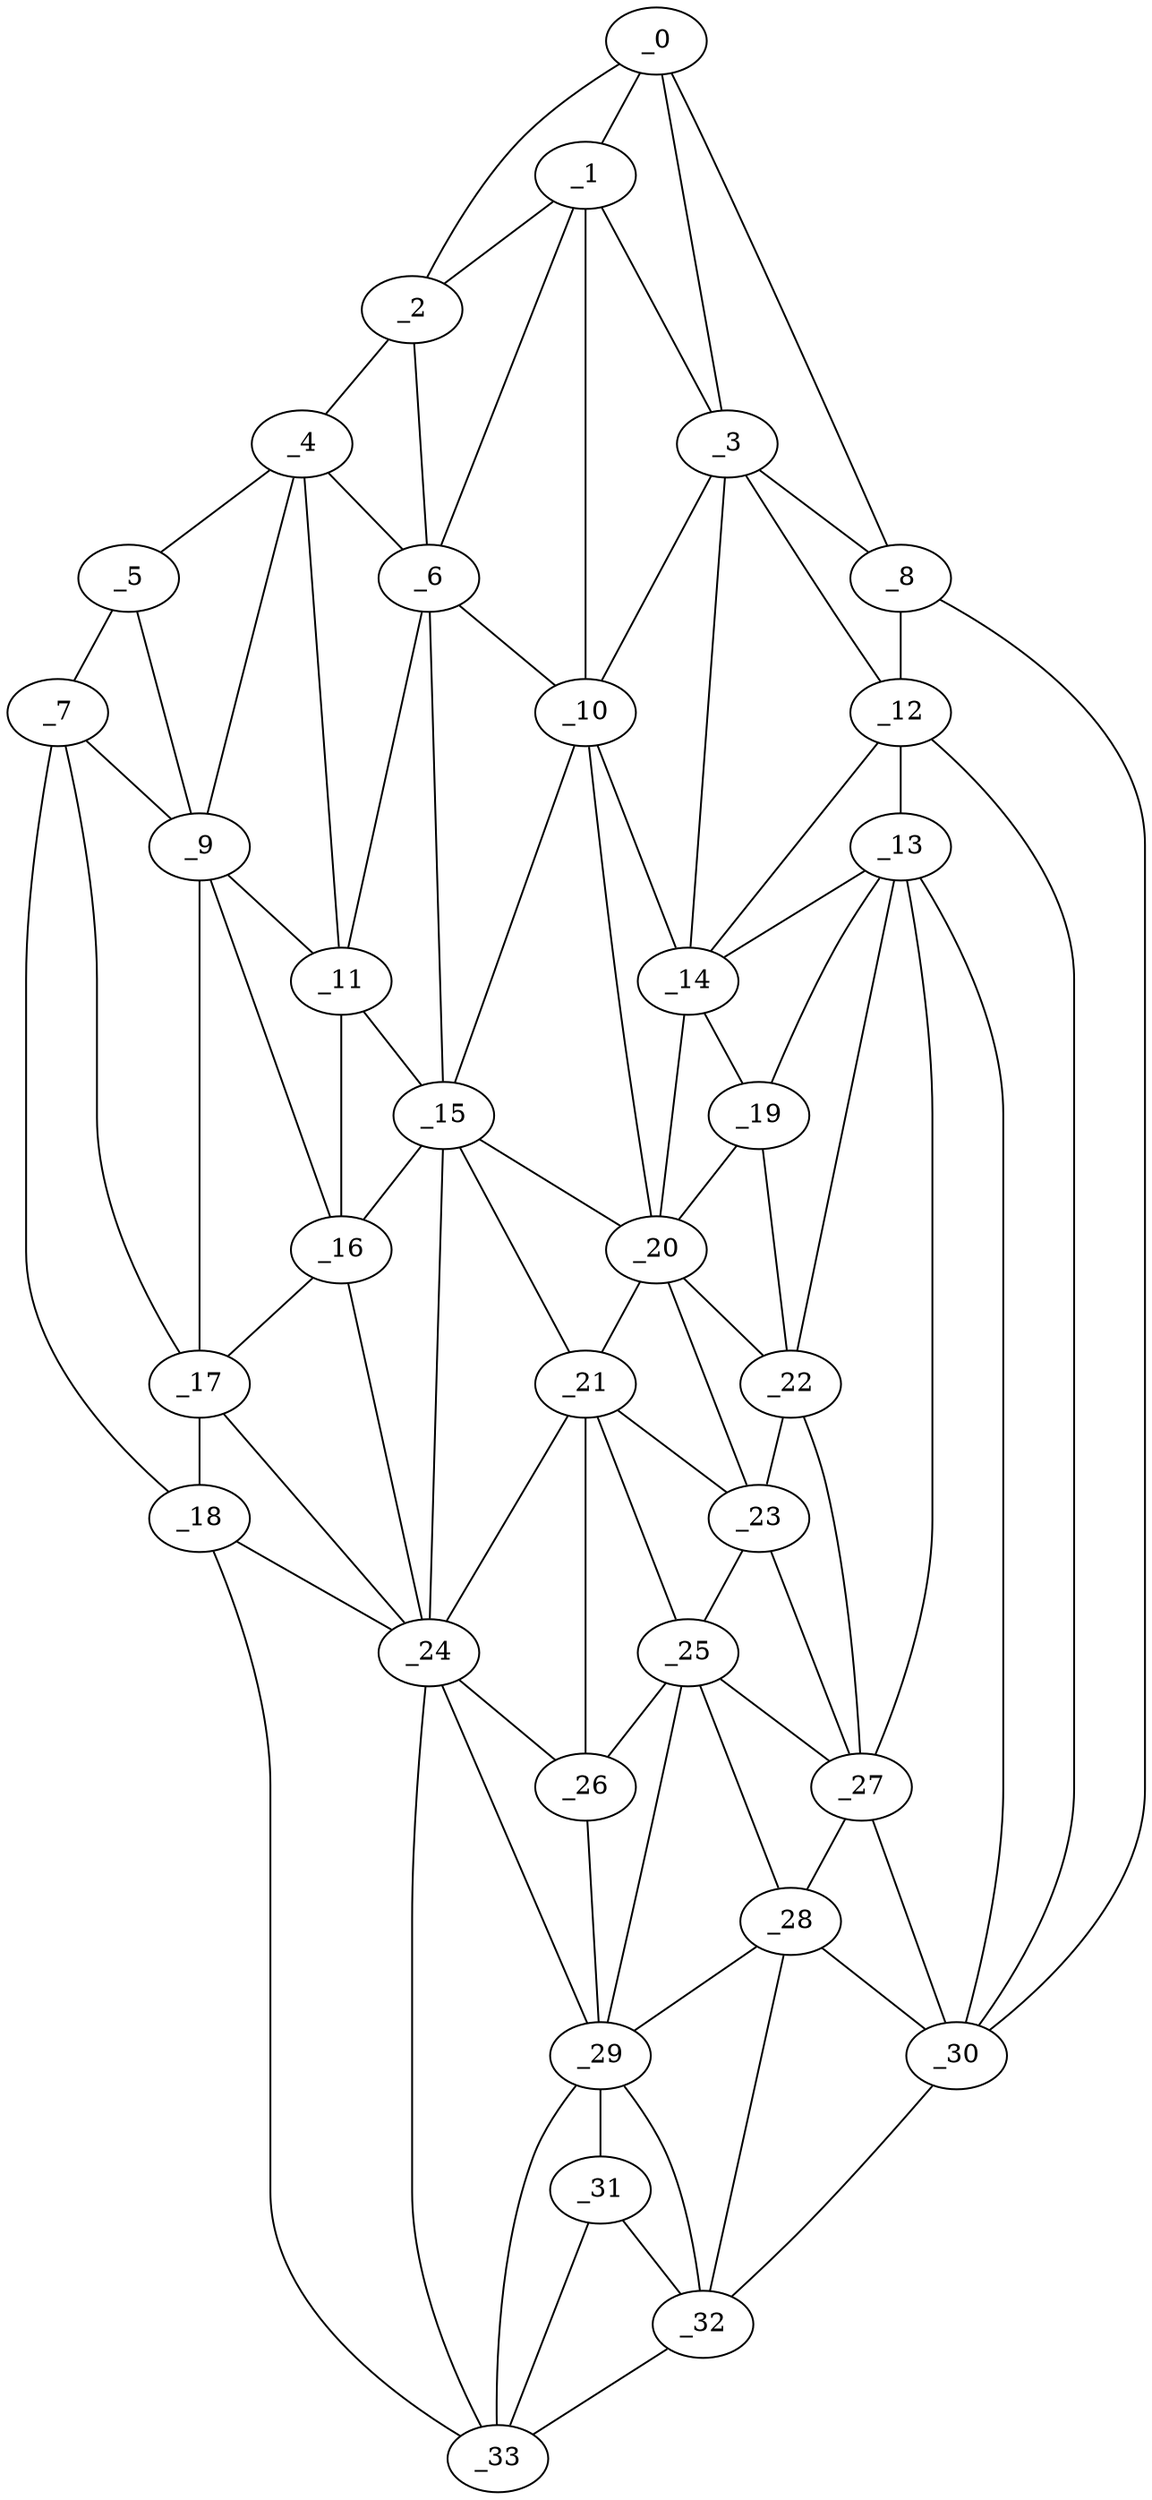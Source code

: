 graph "obj58__105.gxl" {
	_0	 [x=28,
		y=12];
	_1	 [x=36,
		y=45];
	_0 -- _1	 [valence=1];
	_2	 [x=36,
		y=72];
	_0 -- _2	 [valence=1];
	_3	 [x=37,
		y=27];
	_0 -- _3	 [valence=2];
	_8	 [x=48,
		y=8];
	_0 -- _8	 [valence=1];
	_1 -- _2	 [valence=2];
	_1 -- _3	 [valence=2];
	_6	 [x=45,
		y=72];
	_1 -- _6	 [valence=2];
	_10	 [x=53,
		y=47];
	_1 -- _10	 [valence=2];
	_4	 [x=39,
		y=91];
	_2 -- _4	 [valence=1];
	_2 -- _6	 [valence=1];
	_3 -- _8	 [valence=2];
	_3 -- _10	 [valence=2];
	_12	 [x=61,
		y=15];
	_3 -- _12	 [valence=2];
	_14	 [x=66,
		y=37];
	_3 -- _14	 [valence=2];
	_5	 [x=41,
		y=100];
	_4 -- _5	 [valence=1];
	_4 -- _6	 [valence=2];
	_9	 [x=52,
		y=91];
	_4 -- _9	 [valence=2];
	_11	 [x=53,
		y=82];
	_4 -- _11	 [valence=1];
	_7	 [x=46,
		y=104];
	_5 -- _7	 [valence=1];
	_5 -- _9	 [valence=1];
	_6 -- _10	 [valence=2];
	_6 -- _11	 [valence=2];
	_15	 [x=66,
		y=73];
	_6 -- _15	 [valence=1];
	_7 -- _9	 [valence=2];
	_17	 [x=70,
		y=100];
	_7 -- _17	 [valence=2];
	_18	 [x=71,
		y=104];
	_7 -- _18	 [valence=1];
	_8 -- _12	 [valence=1];
	_30	 [x=104,
		y=16];
	_8 -- _30	 [valence=1];
	_9 -- _11	 [valence=2];
	_16	 [x=69,
		y=89];
	_9 -- _16	 [valence=2];
	_9 -- _17	 [valence=1];
	_10 -- _14	 [valence=1];
	_10 -- _15	 [valence=1];
	_20	 [x=73,
		y=48];
	_10 -- _20	 [valence=2];
	_11 -- _15	 [valence=2];
	_11 -- _16	 [valence=2];
	_13	 [x=65,
		y=17];
	_12 -- _13	 [valence=1];
	_12 -- _14	 [valence=1];
	_12 -- _30	 [valence=2];
	_13 -- _14	 [valence=2];
	_19	 [x=73,
		y=39];
	_13 -- _19	 [valence=2];
	_22	 [x=79,
		y=40];
	_13 -- _22	 [valence=1];
	_27	 [x=95,
		y=28];
	_13 -- _27	 [valence=2];
	_13 -- _30	 [valence=2];
	_14 -- _19	 [valence=2];
	_14 -- _20	 [valence=2];
	_15 -- _16	 [valence=1];
	_15 -- _20	 [valence=2];
	_21	 [x=77,
		y=65];
	_15 -- _21	 [valence=2];
	_24	 [x=86,
		y=75];
	_15 -- _24	 [valence=2];
	_16 -- _17	 [valence=2];
	_16 -- _24	 [valence=2];
	_17 -- _18	 [valence=2];
	_17 -- _24	 [valence=2];
	_18 -- _24	 [valence=2];
	_33	 [x=117,
		y=86];
	_18 -- _33	 [valence=1];
	_19 -- _20	 [valence=2];
	_19 -- _22	 [valence=2];
	_20 -- _21	 [valence=1];
	_20 -- _22	 [valence=2];
	_23	 [x=86,
		y=44];
	_20 -- _23	 [valence=2];
	_21 -- _23	 [valence=2];
	_21 -- _24	 [valence=1];
	_25	 [x=91,
		y=45];
	_21 -- _25	 [valence=2];
	_26	 [x=92,
		y=69];
	_21 -- _26	 [valence=2];
	_22 -- _23	 [valence=2];
	_22 -- _27	 [valence=2];
	_23 -- _25	 [valence=2];
	_23 -- _27	 [valence=1];
	_24 -- _26	 [valence=2];
	_29	 [x=102,
		y=67];
	_24 -- _29	 [valence=1];
	_24 -- _33	 [valence=2];
	_25 -- _26	 [valence=1];
	_25 -- _27	 [valence=2];
	_28	 [x=99,
		y=40];
	_25 -- _28	 [valence=2];
	_25 -- _29	 [valence=1];
	_26 -- _29	 [valence=1];
	_27 -- _28	 [valence=1];
	_27 -- _30	 [valence=2];
	_28 -- _29	 [valence=2];
	_28 -- _30	 [valence=2];
	_32	 [x=117,
		y=58];
	_28 -- _32	 [valence=2];
	_31	 [x=112,
		y=69];
	_29 -- _31	 [valence=2];
	_29 -- _32	 [valence=2];
	_29 -- _33	 [valence=2];
	_30 -- _32	 [valence=1];
	_31 -- _32	 [valence=2];
	_31 -- _33	 [valence=1];
	_32 -- _33	 [valence=1];
}
